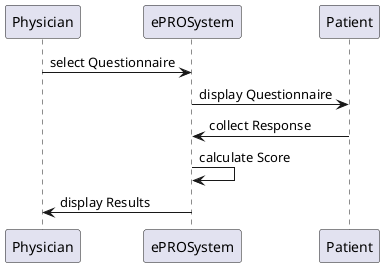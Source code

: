 @startuml "UseCase 1: ePRO Collection"
Physician-> ePROSystem : select Questionnaire
ePROSystem -> Patient :  display Questionnaire
Patient -> ePROSystem : collect Response
ePROSystem -> ePROSystem : calculate Score
ePROSystem -> Physician : display Results
@enduml